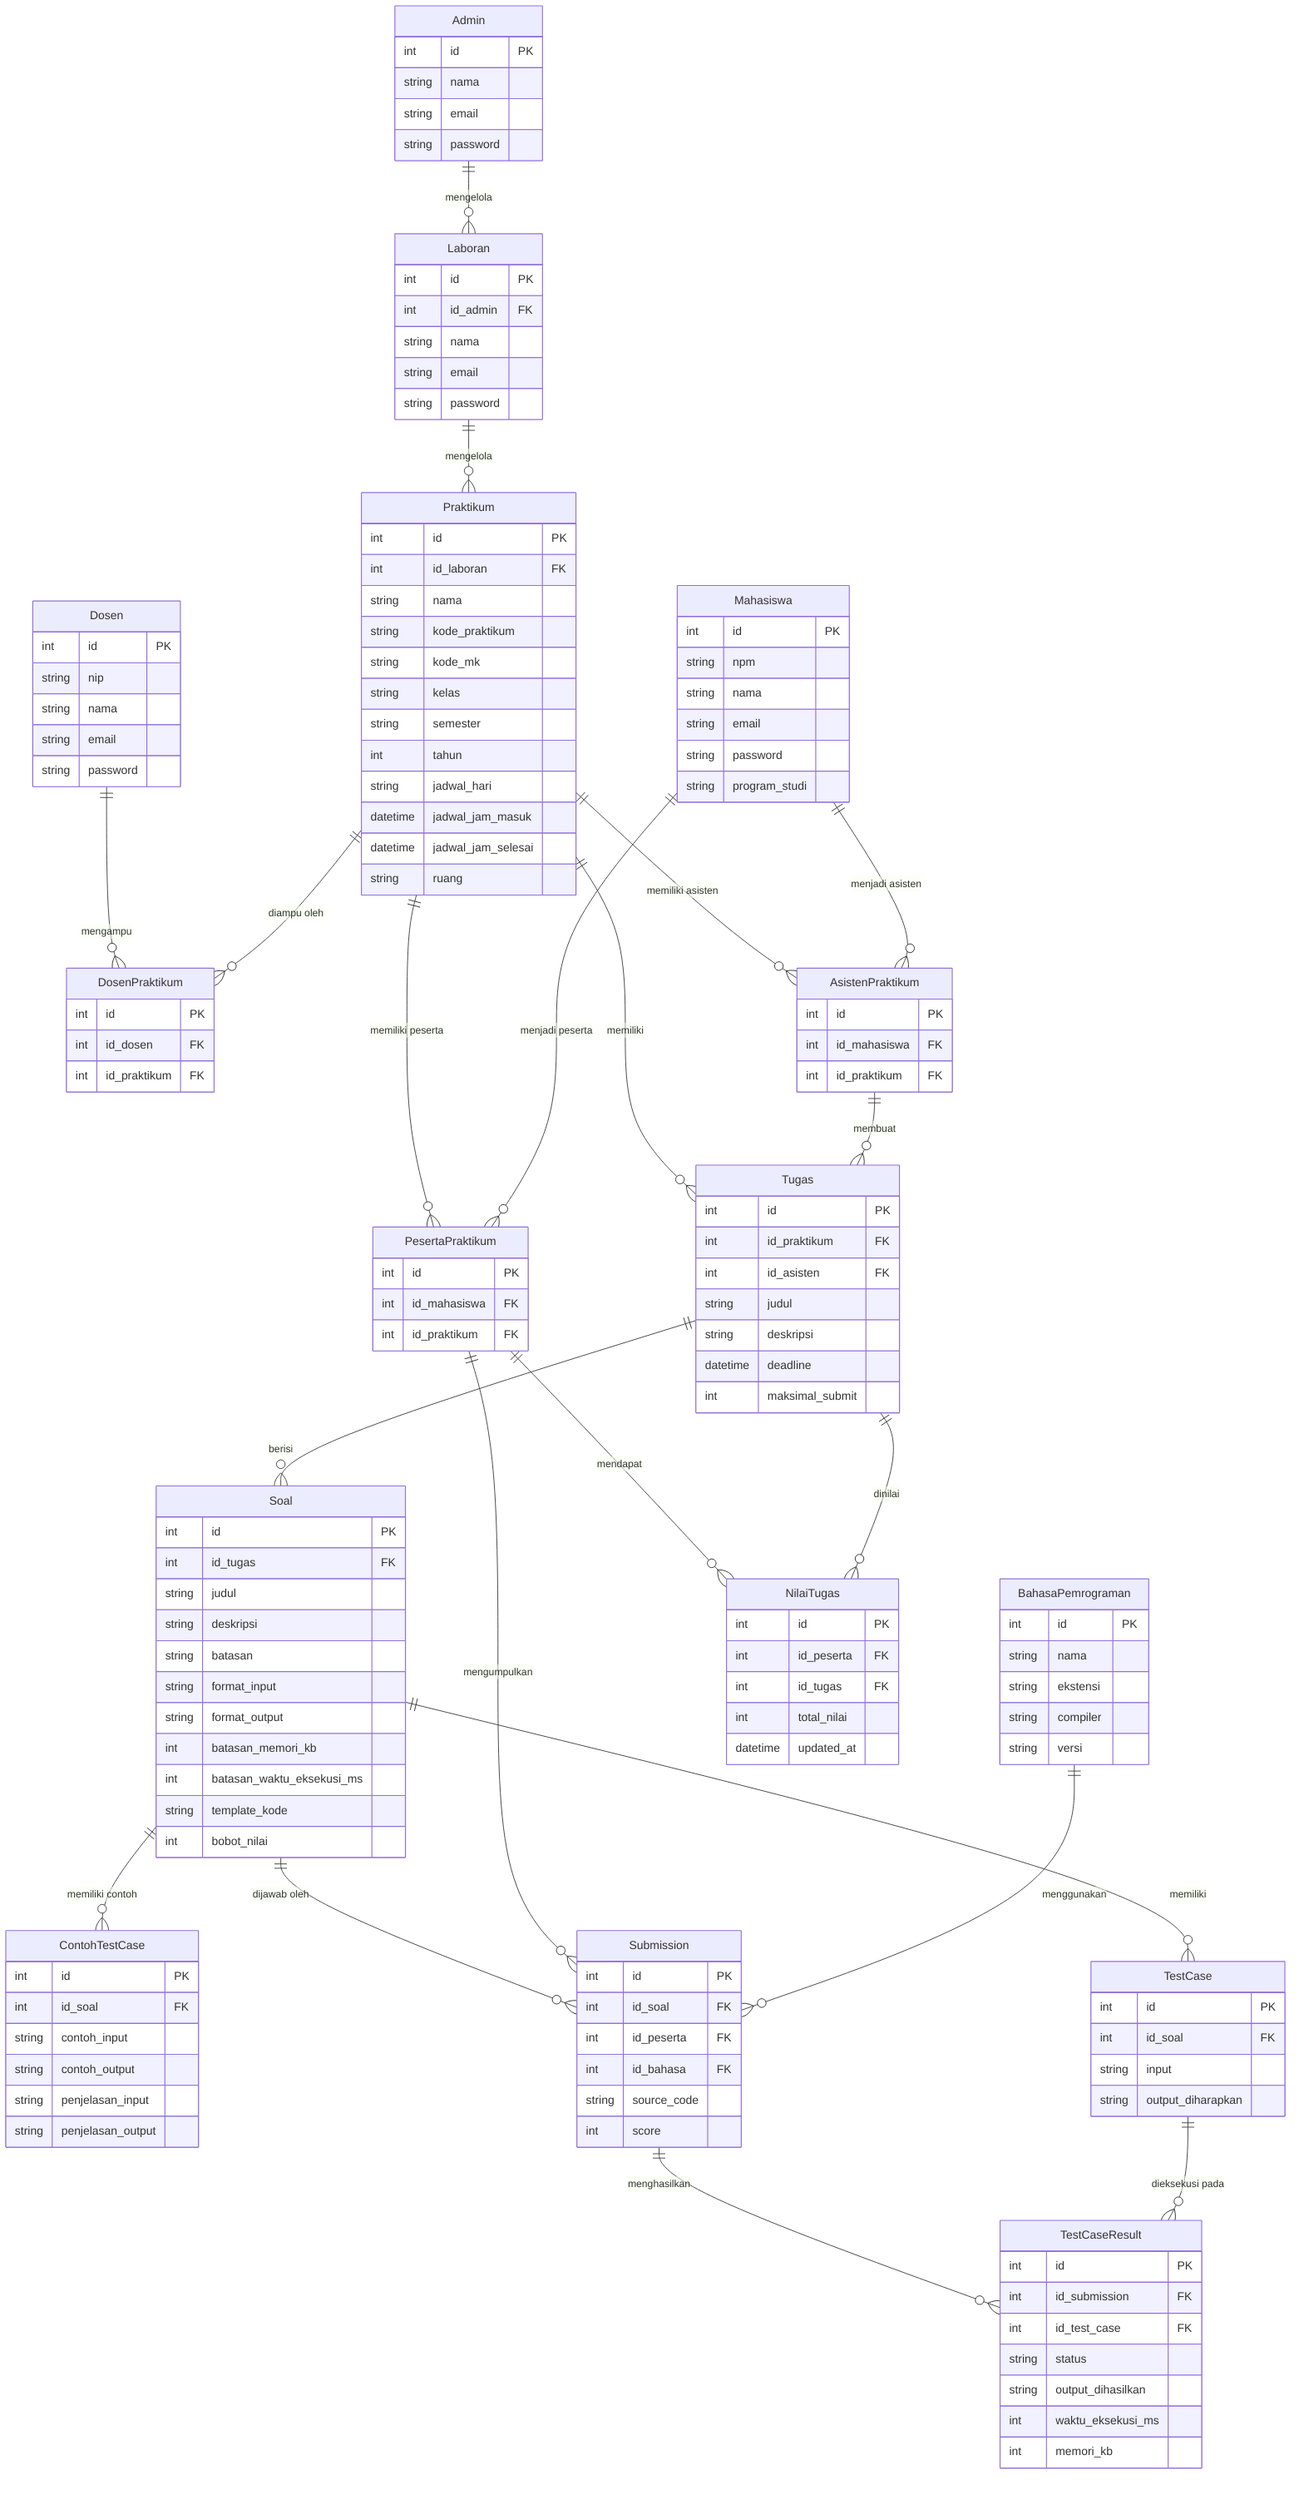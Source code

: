 erDiagram

  Admin {
    int id PK
    string nama
    string email
    string password
  }

  Laboran {
    int id PK
    int id_admin FK
    string nama
    string email
    string password
  }

  Dosen {
    int id PK
    string nip
    string nama
    string email
    string password
  }

  Mahasiswa {
    int id PK
    string npm
    string nama
    string email
    string password
    string program_studi
  }

  Praktikum {
    int id PK
    int id_laboran FK
    string nama
    string kode_praktikum
    string kode_mk
    string kelas
    string semester
    int tahun
    string jadwal_hari
    datetime jadwal_jam_masuk
    datetime jadwal_jam_selesai
    string ruang
  }

  DosenPraktikum {
    int id PK
    int id_dosen FK
    int id_praktikum FK
  }

  AsistenPraktikum {
    int id PK
    int id_mahasiswa FK
    int id_praktikum FK
  }

  PesertaPraktikum {
    int id PK
    int id_mahasiswa FK
    int id_praktikum FK
  }

  Tugas {
    int id PK
    int id_praktikum FK
    int id_asisten FK
    string judul
    string deskripsi
    datetime deadline
    int maksimal_submit
  }

  Soal {
    int id PK
    int id_tugas FK
    string judul
    string deskripsi
    string batasan
    string format_input
    string format_output
    int batasan_memori_kb
    int batasan_waktu_eksekusi_ms
    string template_kode
    int bobot_nilai
  }

  ContohTestCase {
    int id PK
    int id_soal FK
    string contoh_input
    string contoh_output
    string penjelasan_input
    string penjelasan_output
  }

  TestCase {
    int id PK
    int id_soal FK
    string input
    string output_diharapkan
  }

  Submission {
    int id PK
    int id_soal FK
    int id_peserta FK
    int id_bahasa FK
    string source_code
    int score
  }

  BahasaPemrograman {
    int id PK
    string nama
    string ekstensi
    string compiler
    string versi
  }

  TestCaseResult {
    int id PK
    int id_submission FK
    int id_test_case FK
    string status
    string output_dihasilkan
    int waktu_eksekusi_ms
    int memori_kb
  }

  NilaiTugas {
    int id PK
    int id_peserta FK
    int id_tugas FK
    int total_nilai
    datetime updated_at
  }

  Admin ||--o{ Laboran : "mengelola"
  Laboran ||--o{ Praktikum : "mengelola"
  Dosen ||--o{ DosenPraktikum : "mengampu"
  Praktikum ||--o{ DosenPraktikum : "diampu oleh"
  Praktikum ||--o{ AsistenPraktikum : "memiliki asisten"
  Mahasiswa ||--o{ AsistenPraktikum : "menjadi asisten"
  Praktikum ||--o{ PesertaPraktikum : "memiliki peserta"
  Mahasiswa ||--o{ PesertaPraktikum : "menjadi peserta"
  Praktikum ||--o{ Tugas : "memiliki"
  AsistenPraktikum ||--o{ Tugas : "membuat"
  Tugas ||--o{ Soal : "berisi"
  Soal ||--o{ ContohTestCase : "memiliki contoh"
  Soal ||--o{ TestCase : "memiliki"
  Soal ||--o{ Submission : "dijawab oleh"
  PesertaPraktikum ||--o{ Submission : "mengumpulkan"
  BahasaPemrograman ||--o{ Submission : "menggunakan"
  Submission ||--o{ TestCaseResult : "menghasilkan"
  TestCase ||--o{ TestCaseResult : "dieksekusi pada"
  PesertaPraktikum ||--o{ NilaiTugas : "mendapat"
  Tugas ||--o{ NilaiTugas : "dinilai"